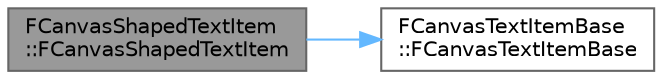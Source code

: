 digraph "FCanvasShapedTextItem::FCanvasShapedTextItem"
{
 // INTERACTIVE_SVG=YES
 // LATEX_PDF_SIZE
  bgcolor="transparent";
  edge [fontname=Helvetica,fontsize=10,labelfontname=Helvetica,labelfontsize=10];
  node [fontname=Helvetica,fontsize=10,shape=box,height=0.2,width=0.4];
  rankdir="LR";
  Node1 [id="Node000001",label="FCanvasShapedTextItem\l::FCanvasShapedTextItem",height=0.2,width=0.4,color="gray40", fillcolor="grey60", style="filled", fontcolor="black",tooltip="Shaped text item for complex script rendering."];
  Node1 -> Node2 [id="edge1_Node000001_Node000002",color="steelblue1",style="solid",tooltip=" "];
  Node2 [id="Node000002",label="FCanvasTextItemBase\l::FCanvasTextItemBase",height=0.2,width=0.4,color="grey40", fillcolor="white", style="filled",URL="$d5/d11/classFCanvasTextItemBase.html#a7526d1cd8b380161e2082851efb55e56",tooltip=" "];
}
